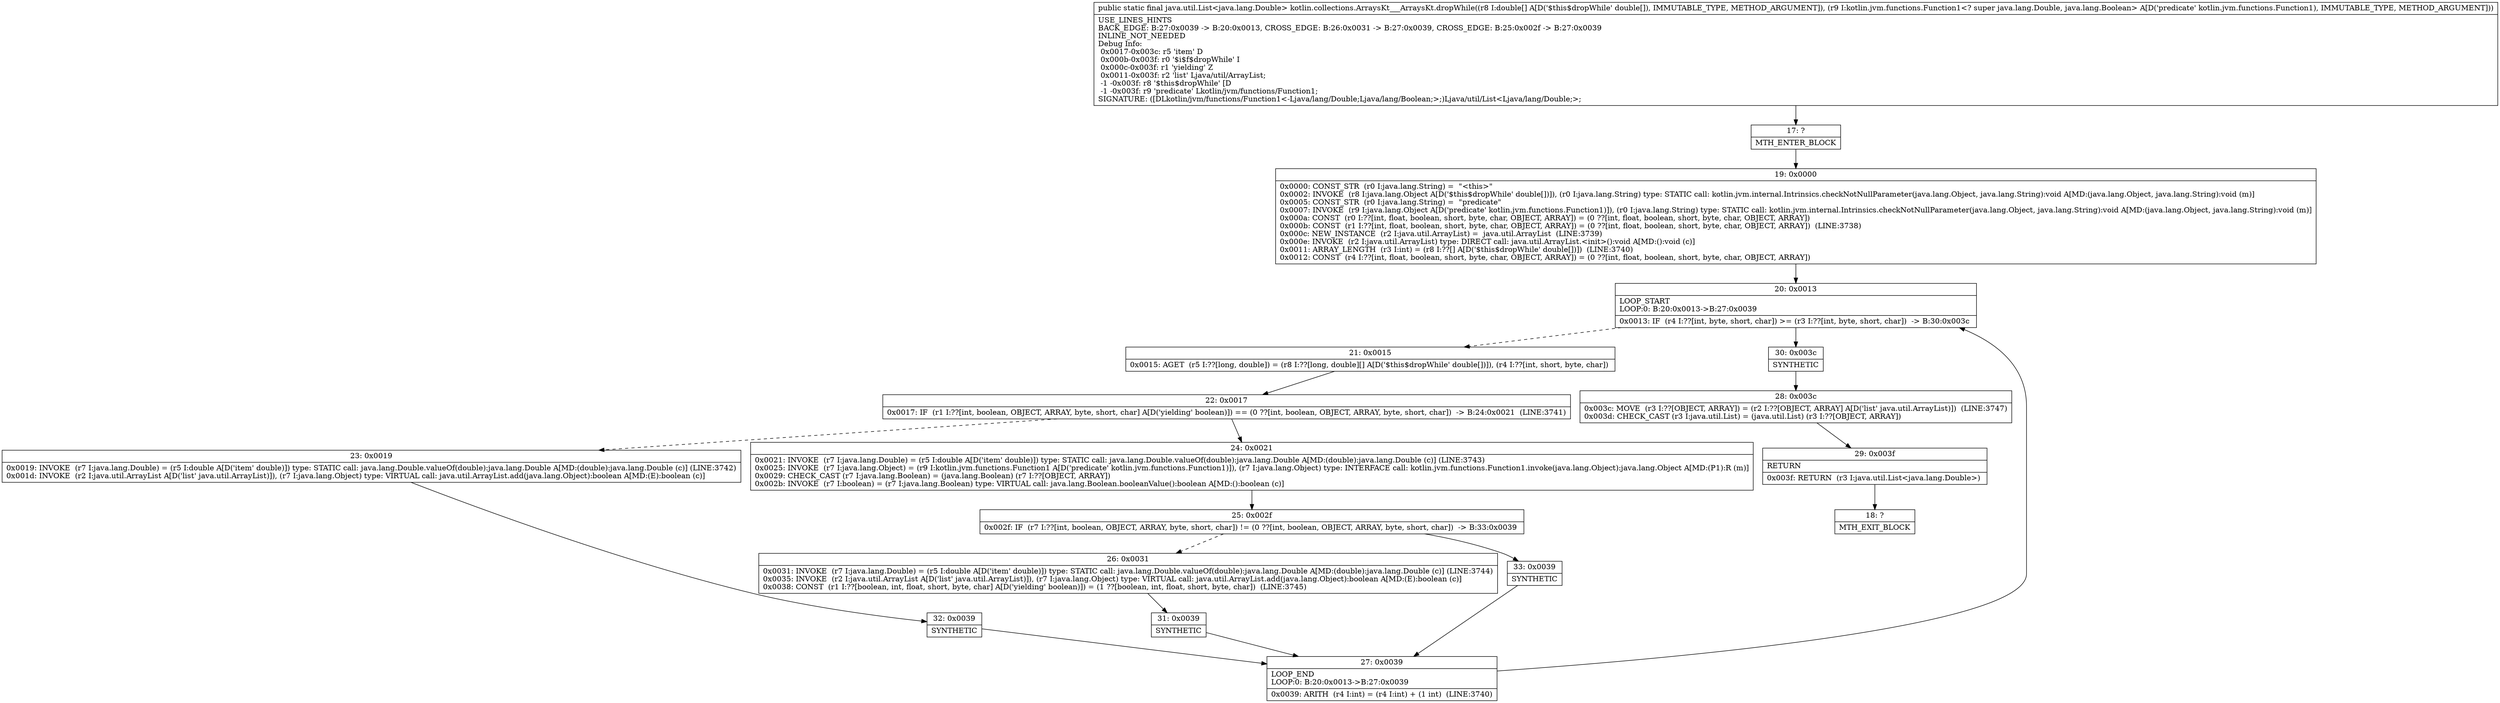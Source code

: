 digraph "CFG forkotlin.collections.ArraysKt___ArraysKt.dropWhile([DLkotlin\/jvm\/functions\/Function1;)Ljava\/util\/List;" {
Node_17 [shape=record,label="{17\:\ ?|MTH_ENTER_BLOCK\l}"];
Node_19 [shape=record,label="{19\:\ 0x0000|0x0000: CONST_STR  (r0 I:java.lang.String) =  \"\<this\>\" \l0x0002: INVOKE  (r8 I:java.lang.Object A[D('$this$dropWhile' double[])]), (r0 I:java.lang.String) type: STATIC call: kotlin.jvm.internal.Intrinsics.checkNotNullParameter(java.lang.Object, java.lang.String):void A[MD:(java.lang.Object, java.lang.String):void (m)]\l0x0005: CONST_STR  (r0 I:java.lang.String) =  \"predicate\" \l0x0007: INVOKE  (r9 I:java.lang.Object A[D('predicate' kotlin.jvm.functions.Function1)]), (r0 I:java.lang.String) type: STATIC call: kotlin.jvm.internal.Intrinsics.checkNotNullParameter(java.lang.Object, java.lang.String):void A[MD:(java.lang.Object, java.lang.String):void (m)]\l0x000a: CONST  (r0 I:??[int, float, boolean, short, byte, char, OBJECT, ARRAY]) = (0 ??[int, float, boolean, short, byte, char, OBJECT, ARRAY]) \l0x000b: CONST  (r1 I:??[int, float, boolean, short, byte, char, OBJECT, ARRAY]) = (0 ??[int, float, boolean, short, byte, char, OBJECT, ARRAY])  (LINE:3738)\l0x000c: NEW_INSTANCE  (r2 I:java.util.ArrayList) =  java.util.ArrayList  (LINE:3739)\l0x000e: INVOKE  (r2 I:java.util.ArrayList) type: DIRECT call: java.util.ArrayList.\<init\>():void A[MD:():void (c)]\l0x0011: ARRAY_LENGTH  (r3 I:int) = (r8 I:??[] A[D('$this$dropWhile' double[])])  (LINE:3740)\l0x0012: CONST  (r4 I:??[int, float, boolean, short, byte, char, OBJECT, ARRAY]) = (0 ??[int, float, boolean, short, byte, char, OBJECT, ARRAY]) \l}"];
Node_20 [shape=record,label="{20\:\ 0x0013|LOOP_START\lLOOP:0: B:20:0x0013\-\>B:27:0x0039\l|0x0013: IF  (r4 I:??[int, byte, short, char]) \>= (r3 I:??[int, byte, short, char])  \-\> B:30:0x003c \l}"];
Node_21 [shape=record,label="{21\:\ 0x0015|0x0015: AGET  (r5 I:??[long, double]) = (r8 I:??[long, double][] A[D('$this$dropWhile' double[])]), (r4 I:??[int, short, byte, char]) \l}"];
Node_22 [shape=record,label="{22\:\ 0x0017|0x0017: IF  (r1 I:??[int, boolean, OBJECT, ARRAY, byte, short, char] A[D('yielding' boolean)]) == (0 ??[int, boolean, OBJECT, ARRAY, byte, short, char])  \-\> B:24:0x0021  (LINE:3741)\l}"];
Node_23 [shape=record,label="{23\:\ 0x0019|0x0019: INVOKE  (r7 I:java.lang.Double) = (r5 I:double A[D('item' double)]) type: STATIC call: java.lang.Double.valueOf(double):java.lang.Double A[MD:(double):java.lang.Double (c)] (LINE:3742)\l0x001d: INVOKE  (r2 I:java.util.ArrayList A[D('list' java.util.ArrayList)]), (r7 I:java.lang.Object) type: VIRTUAL call: java.util.ArrayList.add(java.lang.Object):boolean A[MD:(E):boolean (c)]\l}"];
Node_32 [shape=record,label="{32\:\ 0x0039|SYNTHETIC\l}"];
Node_27 [shape=record,label="{27\:\ 0x0039|LOOP_END\lLOOP:0: B:20:0x0013\-\>B:27:0x0039\l|0x0039: ARITH  (r4 I:int) = (r4 I:int) + (1 int)  (LINE:3740)\l}"];
Node_24 [shape=record,label="{24\:\ 0x0021|0x0021: INVOKE  (r7 I:java.lang.Double) = (r5 I:double A[D('item' double)]) type: STATIC call: java.lang.Double.valueOf(double):java.lang.Double A[MD:(double):java.lang.Double (c)] (LINE:3743)\l0x0025: INVOKE  (r7 I:java.lang.Object) = (r9 I:kotlin.jvm.functions.Function1 A[D('predicate' kotlin.jvm.functions.Function1)]), (r7 I:java.lang.Object) type: INTERFACE call: kotlin.jvm.functions.Function1.invoke(java.lang.Object):java.lang.Object A[MD:(P1):R (m)]\l0x0029: CHECK_CAST (r7 I:java.lang.Boolean) = (java.lang.Boolean) (r7 I:??[OBJECT, ARRAY]) \l0x002b: INVOKE  (r7 I:boolean) = (r7 I:java.lang.Boolean) type: VIRTUAL call: java.lang.Boolean.booleanValue():boolean A[MD:():boolean (c)]\l}"];
Node_25 [shape=record,label="{25\:\ 0x002f|0x002f: IF  (r7 I:??[int, boolean, OBJECT, ARRAY, byte, short, char]) != (0 ??[int, boolean, OBJECT, ARRAY, byte, short, char])  \-\> B:33:0x0039 \l}"];
Node_26 [shape=record,label="{26\:\ 0x0031|0x0031: INVOKE  (r7 I:java.lang.Double) = (r5 I:double A[D('item' double)]) type: STATIC call: java.lang.Double.valueOf(double):java.lang.Double A[MD:(double):java.lang.Double (c)] (LINE:3744)\l0x0035: INVOKE  (r2 I:java.util.ArrayList A[D('list' java.util.ArrayList)]), (r7 I:java.lang.Object) type: VIRTUAL call: java.util.ArrayList.add(java.lang.Object):boolean A[MD:(E):boolean (c)]\l0x0038: CONST  (r1 I:??[boolean, int, float, short, byte, char] A[D('yielding' boolean)]) = (1 ??[boolean, int, float, short, byte, char])  (LINE:3745)\l}"];
Node_31 [shape=record,label="{31\:\ 0x0039|SYNTHETIC\l}"];
Node_33 [shape=record,label="{33\:\ 0x0039|SYNTHETIC\l}"];
Node_30 [shape=record,label="{30\:\ 0x003c|SYNTHETIC\l}"];
Node_28 [shape=record,label="{28\:\ 0x003c|0x003c: MOVE  (r3 I:??[OBJECT, ARRAY]) = (r2 I:??[OBJECT, ARRAY] A[D('list' java.util.ArrayList)])  (LINE:3747)\l0x003d: CHECK_CAST (r3 I:java.util.List) = (java.util.List) (r3 I:??[OBJECT, ARRAY]) \l}"];
Node_29 [shape=record,label="{29\:\ 0x003f|RETURN\l|0x003f: RETURN  (r3 I:java.util.List\<java.lang.Double\>) \l}"];
Node_18 [shape=record,label="{18\:\ ?|MTH_EXIT_BLOCK\l}"];
MethodNode[shape=record,label="{public static final java.util.List\<java.lang.Double\> kotlin.collections.ArraysKt___ArraysKt.dropWhile((r8 I:double[] A[D('$this$dropWhile' double[]), IMMUTABLE_TYPE, METHOD_ARGUMENT]), (r9 I:kotlin.jvm.functions.Function1\<? super java.lang.Double, java.lang.Boolean\> A[D('predicate' kotlin.jvm.functions.Function1), IMMUTABLE_TYPE, METHOD_ARGUMENT]))  | USE_LINES_HINTS\lBACK_EDGE: B:27:0x0039 \-\> B:20:0x0013, CROSS_EDGE: B:26:0x0031 \-\> B:27:0x0039, CROSS_EDGE: B:25:0x002f \-\> B:27:0x0039\lINLINE_NOT_NEEDED\lDebug Info:\l  0x0017\-0x003c: r5 'item' D\l  0x000b\-0x003f: r0 '$i$f$dropWhile' I\l  0x000c\-0x003f: r1 'yielding' Z\l  0x0011\-0x003f: r2 'list' Ljava\/util\/ArrayList;\l  \-1 \-0x003f: r8 '$this$dropWhile' [D\l  \-1 \-0x003f: r9 'predicate' Lkotlin\/jvm\/functions\/Function1;\lSIGNATURE: ([DLkotlin\/jvm\/functions\/Function1\<\-Ljava\/lang\/Double;Ljava\/lang\/Boolean;\>;)Ljava\/util\/List\<Ljava\/lang\/Double;\>;\l}"];
MethodNode -> Node_17;Node_17 -> Node_19;
Node_19 -> Node_20;
Node_20 -> Node_21[style=dashed];
Node_20 -> Node_30;
Node_21 -> Node_22;
Node_22 -> Node_23[style=dashed];
Node_22 -> Node_24;
Node_23 -> Node_32;
Node_32 -> Node_27;
Node_27 -> Node_20;
Node_24 -> Node_25;
Node_25 -> Node_26[style=dashed];
Node_25 -> Node_33;
Node_26 -> Node_31;
Node_31 -> Node_27;
Node_33 -> Node_27;
Node_30 -> Node_28;
Node_28 -> Node_29;
Node_29 -> Node_18;
}

